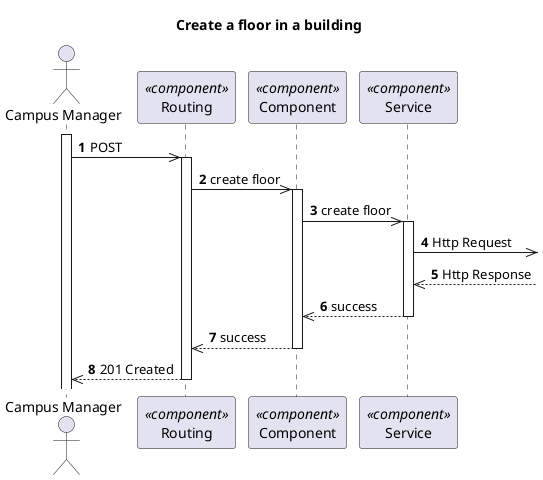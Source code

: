 @startuml Process View - Level 3

autonumber
skinparam packageStyle rect

title Create a floor in a building

actor "Campus Manager" as CM
participant "Routing" as routing <<component>>
participant "Component" as comp <<component>>
participant "Service" as service <<component>>

activate CM
CM->> routing : POST
activate routing
routing ->> comp : create floor

activate comp
comp ->> service : create floor

activate service
service ->> : Http Request
service <<-- : Http Response

service -->> comp : success
deactivate service

comp -->> routing : success
deactivate comp

CM<<-- routing : 201 Created
deactivate routing

@enduml